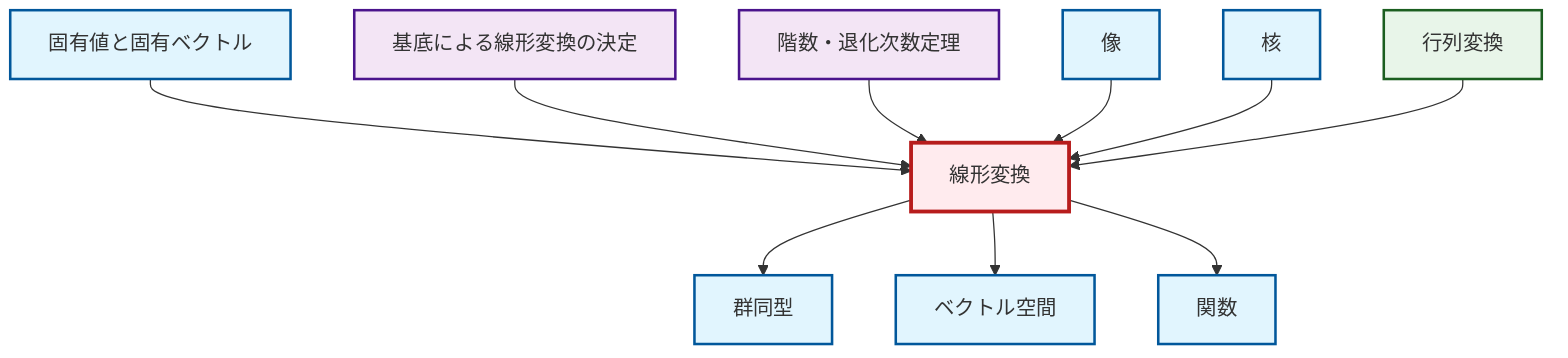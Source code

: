 graph TD
    classDef definition fill:#e1f5fe,stroke:#01579b,stroke-width:2px
    classDef theorem fill:#f3e5f5,stroke:#4a148c,stroke-width:2px
    classDef axiom fill:#fff3e0,stroke:#e65100,stroke-width:2px
    classDef example fill:#e8f5e9,stroke:#1b5e20,stroke-width:2px
    classDef current fill:#ffebee,stroke:#b71c1c,stroke-width:3px
    def-isomorphism["群同型"]:::definition
    def-eigenvalue-eigenvector["固有値と固有ベクトル"]:::definition
    def-image["像"]:::definition
    def-kernel["核"]:::definition
    def-function["関数"]:::definition
    thm-linear-transformation-basis["基底による線形変換の決定"]:::theorem
    thm-rank-nullity["階数・退化次数定理"]:::theorem
    ex-matrix-transformation["行列変換"]:::example
    def-vector-space["ベクトル空間"]:::definition
    def-linear-transformation["線形変換"]:::definition
    def-eigenvalue-eigenvector --> def-linear-transformation
    def-linear-transformation --> def-isomorphism
    thm-linear-transformation-basis --> def-linear-transformation
    thm-rank-nullity --> def-linear-transformation
    def-image --> def-linear-transformation
    def-linear-transformation --> def-vector-space
    def-kernel --> def-linear-transformation
    def-linear-transformation --> def-function
    ex-matrix-transformation --> def-linear-transformation
    class def-linear-transformation current
